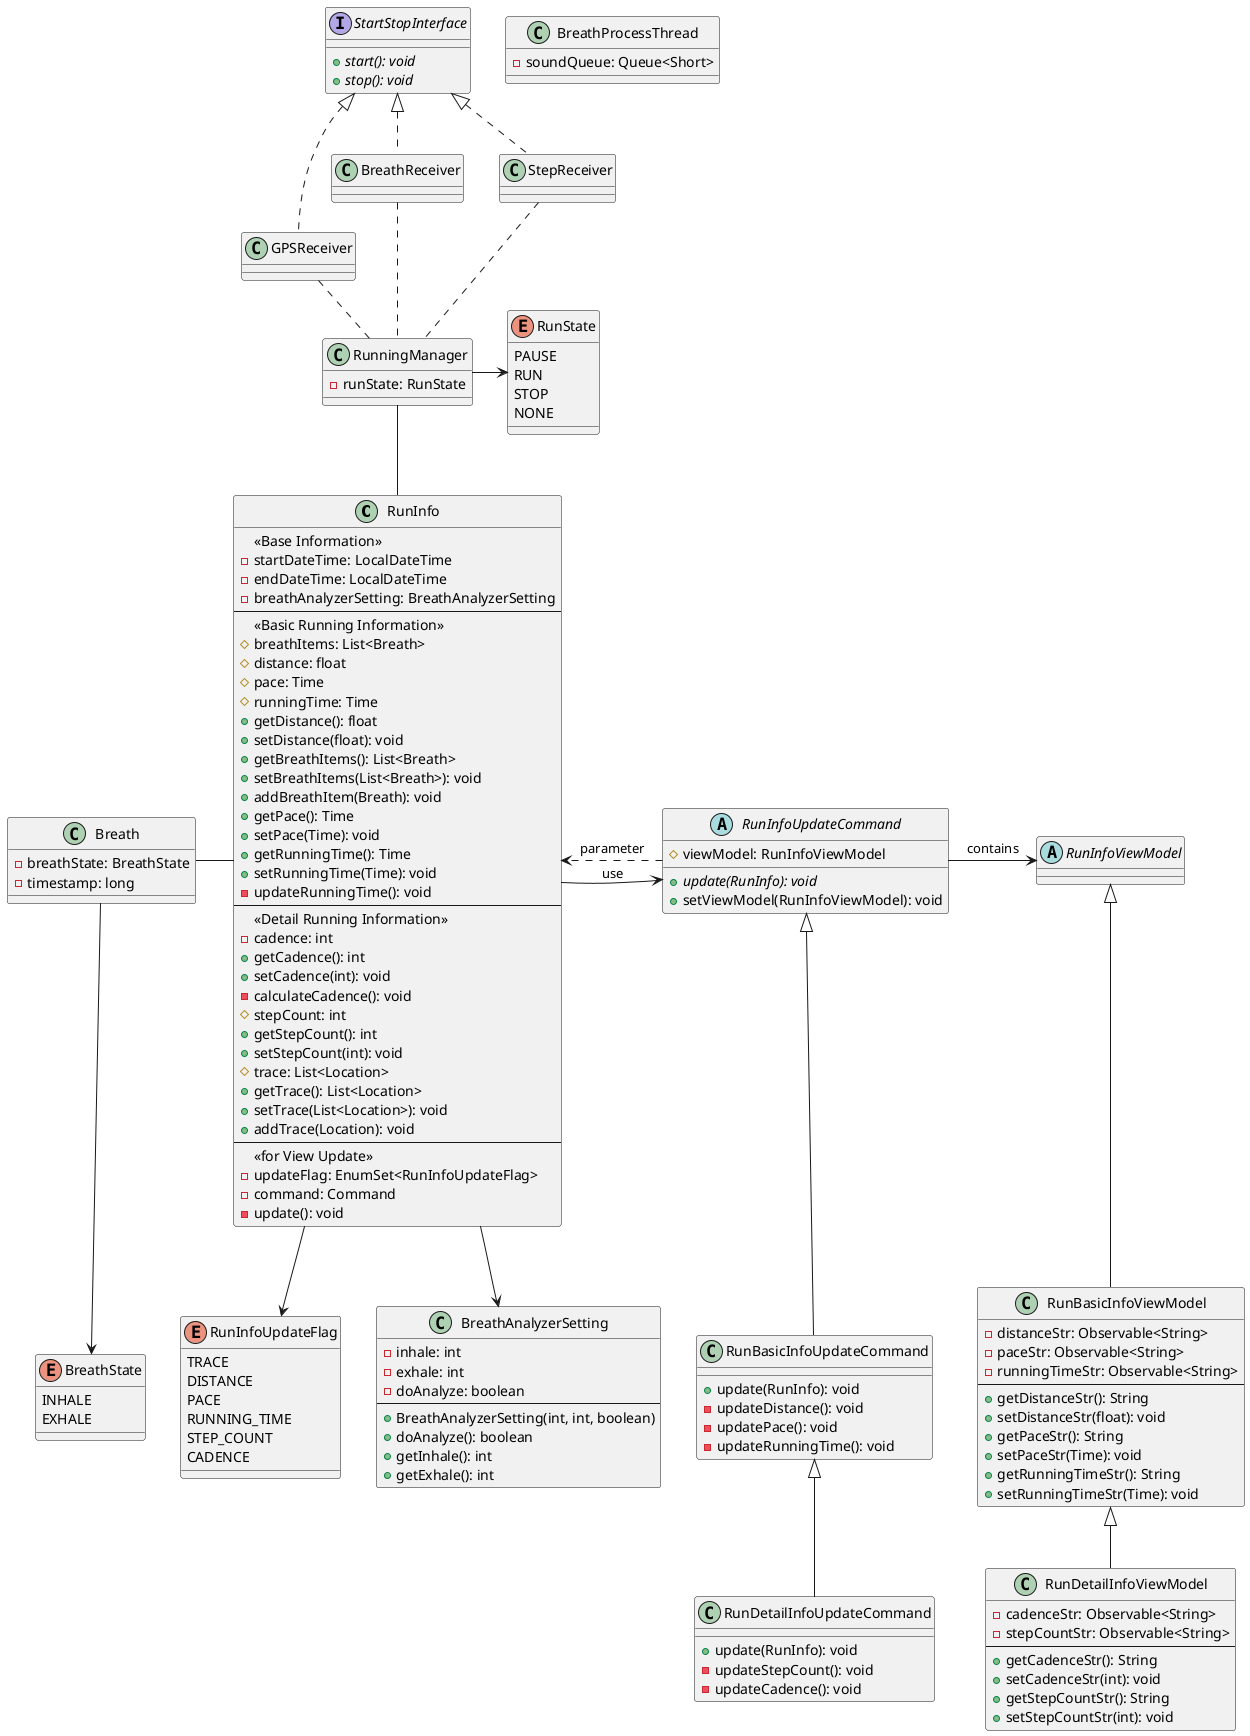 @startuml
'https://plantuml.com/class-diagram

RunInfo -> RunInfoUpdateCommand : use
RunInfo --> BreathAnalyzerSetting
RunInfo --> RunInfoUpdateFlag
Breath - RunInfo

RunInfoUpdateCommand .> RunInfo : parameter
RunInfoUpdateCommand <|-- RunBasicInfoUpdateCommand
RunBasicInfoUpdateCommand <|-- RunDetailInfoUpdateCommand
RunInfoUpdateCommand -> RunInfoViewModel : contains

RunInfoViewModel <|-- RunBasicInfoViewModel
RunBasicInfoViewModel <|-- RunDetailInfoViewModel

Breath --> BreathState

RunningManager -- RunInfo
BreathReceiver  .. RunningManager
StepReceiver .. RunningManager
GPSReceiver . RunningManager
RunningManager -> RunState

StartStopInterface <|.. GPSReceiver
StartStopInterface <|.. BreathReceiver
StartStopInterface <|.. StepReceiver

enum RunState{
    PAUSE
    RUN
    STOP
    NONE
}

class RunningManager{
    -runState: RunState
}

class BreathProcessThread{
    -soundQueue: Queue<Short>
}

class Breath{
    -breathState: BreathState
    -timestamp: long
}

enum BreathState{
    INHALE
    EXHALE
}

abstract class RunInfoViewModel

abstract class RunInfoUpdateCommand{
    #viewModel: RunInfoViewModel
    {abstract}+update(RunInfo): void
    +setViewModel(RunInfoViewModel): void
}

class RunInfo{
    <<Base Information>>
    -startDateTime: LocalDateTime
    -endDateTime: LocalDateTime
    -breathAnalyzerSetting: BreathAnalyzerSetting
    --
    <<Basic Running Information>>
    #breathItems: List<Breath>
    #distance: float
    #pace: Time
    #runningTime: Time
    +getDistance(): float
    +setDistance(float): void
    +getBreathItems(): List<Breath>
    +setBreathItems(List<Breath>): void
    +addBreathItem(Breath): void
    +getPace(): Time
    +setPace(Time): void
    +getRunningTime(): Time
    +setRunningTime(Time): void
    -updateRunningTime(): void
    --
    <<Detail Running Information>>
    -cadence: int
    +getCadence(): int
    +setCadence(int): void
    -calculateCadence(): void
    #stepCount: int
    +getStepCount(): int
    +setStepCount(int): void
    #trace: List<Location>
    +getTrace(): List<Location>
    +setTrace(List<Location>): void
    +addTrace(Location): void
    --
    <<for View Update>>
    -updateFlag: EnumSet<RunInfoUpdateFlag>
    -command: Command
    -update(): void
}

enum RunInfoUpdateFlag{
    TRACE
    DISTANCE
    PACE
    RUNNING_TIME
    STEP_COUNT
    CADENCE
}

class RunBasicInfoUpdateCommand{
    +update(RunInfo): void
    -updateDistance(): void
    -updatePace(): void
    -updateRunningTime(): void
}

class RunBasicInfoViewModel{
    -distanceStr: Observable<String>
    -paceStr: Observable<String>
    -runningTimeStr: Observable<String>
    --
    +getDistanceStr(): String
    +setDistanceStr(float): void
    +getPaceStr(): String
    +setPaceStr(Time): void
    +getRunningTimeStr(): String
    +setRunningTimeStr(Time): void
}

class RunDetailInfoUpdateCommand{
    +update(RunInfo): void
    -updateStepCount(): void
    -updateCadence(): void
}

class RunDetailInfoViewModel{
    -cadenceStr: Observable<String>
    -stepCountStr: Observable<String>
    --
    +getCadenceStr(): String
    +setCadenceStr(int): void
    +getStepCountStr(): String
    +setStepCountStr(int): void
}

class BreathAnalyzerSetting{
    -inhale: int
    -exhale: int
    -doAnalyze: boolean
    --
    +BreathAnalyzerSetting(int, int, boolean)
    +doAnalyze(): boolean
    +getInhale(): int
    +getExhale(): int
}

interface StartStopInterface{
    +start(): void {abstract}
    +stop(): void {abstract}
}

@enduml